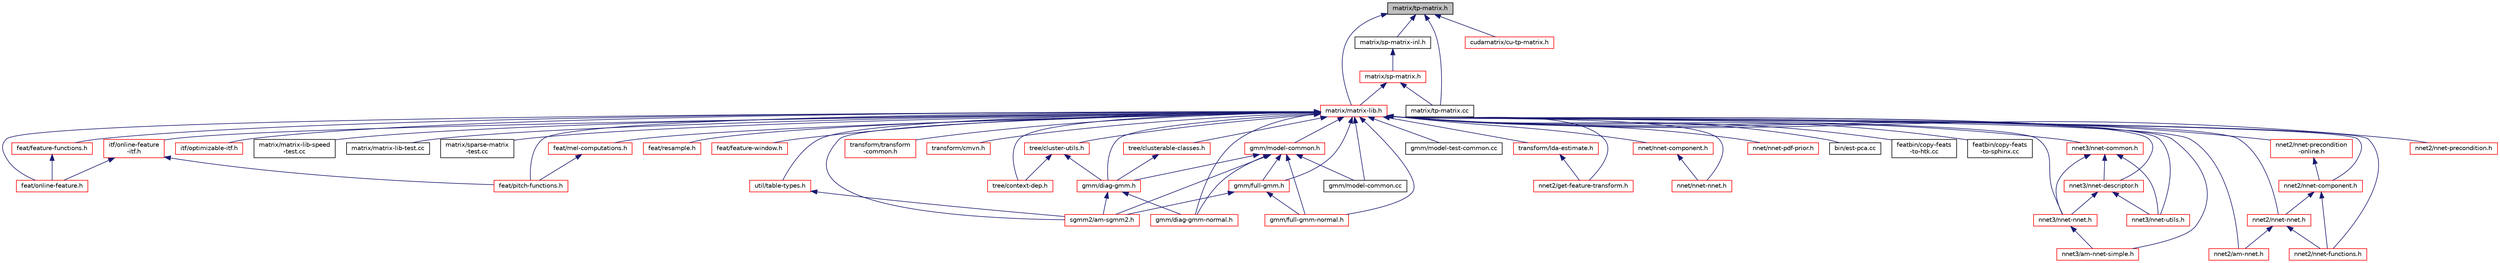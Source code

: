 digraph "matrix/tp-matrix.h"
{
  edge [fontname="Helvetica",fontsize="10",labelfontname="Helvetica",labelfontsize="10"];
  node [fontname="Helvetica",fontsize="10",shape=record];
  Node28 [label="matrix/tp-matrix.h",height=0.2,width=0.4,color="black", fillcolor="grey75", style="filled", fontcolor="black"];
  Node28 -> Node29 [dir="back",color="midnightblue",fontsize="10",style="solid",fontname="Helvetica"];
  Node29 [label="matrix/sp-matrix-inl.h",height=0.2,width=0.4,color="black", fillcolor="white", style="filled",URL="$sp-matrix-inl_8h.html"];
  Node29 -> Node30 [dir="back",color="midnightblue",fontsize="10",style="solid",fontname="Helvetica"];
  Node30 [label="matrix/sp-matrix.h",height=0.2,width=0.4,color="red", fillcolor="white", style="filled",URL="$sp-matrix_8h.html"];
  Node30 -> Node31 [dir="back",color="midnightblue",fontsize="10",style="solid",fontname="Helvetica"];
  Node31 [label="matrix/matrix-lib.h",height=0.2,width=0.4,color="red", fillcolor="white", style="filled",URL="$matrix-lib_8h.html"];
  Node31 -> Node32 [dir="back",color="midnightblue",fontsize="10",style="solid",fontname="Helvetica"];
  Node32 [label="itf/online-feature\l-itf.h",height=0.2,width=0.4,color="red", fillcolor="white", style="filled",URL="$online-feature-itf_8h.html"];
  Node32 -> Node33 [dir="back",color="midnightblue",fontsize="10",style="solid",fontname="Helvetica"];
  Node33 [label="feat/online-feature.h",height=0.2,width=0.4,color="red", fillcolor="white", style="filled",URL="$online-feature_8h.html"];
  Node32 -> Node38 [dir="back",color="midnightblue",fontsize="10",style="solid",fontname="Helvetica"];
  Node38 [label="feat/pitch-functions.h",height=0.2,width=0.4,color="red", fillcolor="white", style="filled",URL="$pitch-functions_8h.html"];
  Node31 -> Node47 [dir="back",color="midnightblue",fontsize="10",style="solid",fontname="Helvetica"];
  Node47 [label="itf/optimizable-itf.h",height=0.2,width=0.4,color="red", fillcolor="white", style="filled",URL="$optimizable-itf_8h.html"];
  Node31 -> Node49 [dir="back",color="midnightblue",fontsize="10",style="solid",fontname="Helvetica"];
  Node49 [label="matrix/matrix-lib-speed\l-test.cc",height=0.2,width=0.4,color="black", fillcolor="white", style="filled",URL="$matrix-lib-speed-test_8cc.html"];
  Node31 -> Node50 [dir="back",color="midnightblue",fontsize="10",style="solid",fontname="Helvetica"];
  Node50 [label="matrix/matrix-lib-test.cc",height=0.2,width=0.4,color="black", fillcolor="white", style="filled",URL="$matrix-lib-test_8cc.html"];
  Node31 -> Node51 [dir="back",color="midnightblue",fontsize="10",style="solid",fontname="Helvetica"];
  Node51 [label="matrix/sparse-matrix\l-test.cc",height=0.2,width=0.4,color="black", fillcolor="white", style="filled",URL="$sparse-matrix-test_8cc.html"];
  Node31 -> Node52 [dir="back",color="midnightblue",fontsize="10",style="solid",fontname="Helvetica"];
  Node52 [label="util/table-types.h",height=0.2,width=0.4,color="red", fillcolor="white", style="filled",URL="$table-types_8h.html"];
  Node52 -> Node822 [dir="back",color="midnightblue",fontsize="10",style="solid",fontname="Helvetica"];
  Node822 [label="sgmm2/am-sgmm2.h",height=0.2,width=0.4,color="red", fillcolor="white", style="filled",URL="$am-sgmm2_8h.html"];
  Node31 -> Node54 [dir="back",color="midnightblue",fontsize="10",style="solid",fontname="Helvetica"];
  Node54 [label="feat/resample.h",height=0.2,width=0.4,color="red", fillcolor="white", style="filled",URL="$resample_8h.html",tooltip="] "];
  Node31 -> Node79 [dir="back",color="midnightblue",fontsize="10",style="solid",fontname="Helvetica"];
  Node79 [label="feat/feature-window.h",height=0.2,width=0.4,color="red", fillcolor="white", style="filled",URL="$feature-window_8h.html"];
  Node31 -> Node89 [dir="back",color="midnightblue",fontsize="10",style="solid",fontname="Helvetica"];
  Node89 [label="feat/feature-functions.h",height=0.2,width=0.4,color="red", fillcolor="white", style="filled",URL="$feature-functions_8h.html"];
  Node89 -> Node33 [dir="back",color="midnightblue",fontsize="10",style="solid",fontname="Helvetica"];
  Node31 -> Node100 [dir="back",color="midnightblue",fontsize="10",style="solid",fontname="Helvetica"];
  Node100 [label="feat/mel-computations.h",height=0.2,width=0.4,color="red", fillcolor="white", style="filled",URL="$mel-computations_8h.html"];
  Node100 -> Node38 [dir="back",color="midnightblue",fontsize="10",style="solid",fontname="Helvetica"];
  Node31 -> Node33 [dir="back",color="midnightblue",fontsize="10",style="solid",fontname="Helvetica"];
  Node31 -> Node837 [dir="back",color="midnightblue",fontsize="10",style="solid",fontname="Helvetica"];
  Node837 [label="transform/transform\l-common.h",height=0.2,width=0.4,color="red", fillcolor="white", style="filled",URL="$transform-common_8h.html"];
  Node31 -> Node849 [dir="back",color="midnightblue",fontsize="10",style="solid",fontname="Helvetica"];
  Node849 [label="transform/cmvn.h",height=0.2,width=0.4,color="red", fillcolor="white", style="filled",URL="$cmvn_8h.html"];
  Node31 -> Node38 [dir="back",color="midnightblue",fontsize="10",style="solid",fontname="Helvetica"];
  Node31 -> Node851 [dir="back",color="midnightblue",fontsize="10",style="solid",fontname="Helvetica"];
  Node851 [label="tree/context-dep.h",height=0.2,width=0.4,color="red", fillcolor="white", style="filled",URL="$context-dep_8h.html"];
  Node31 -> Node899 [dir="back",color="midnightblue",fontsize="10",style="solid",fontname="Helvetica"];
  Node899 [label="tree/cluster-utils.h",height=0.2,width=0.4,color="red", fillcolor="white", style="filled",URL="$cluster-utils_8h.html"];
  Node899 -> Node851 [dir="back",color="midnightblue",fontsize="10",style="solid",fontname="Helvetica"];
  Node899 -> Node902 [dir="back",color="midnightblue",fontsize="10",style="solid",fontname="Helvetica"];
  Node902 [label="gmm/diag-gmm.h",height=0.2,width=0.4,color="red", fillcolor="white", style="filled",URL="$diag-gmm_8h.html"];
  Node902 -> Node909 [dir="back",color="midnightblue",fontsize="10",style="solid",fontname="Helvetica"];
  Node909 [label="gmm/diag-gmm-normal.h",height=0.2,width=0.4,color="red", fillcolor="white", style="filled",URL="$diag-gmm-normal_8h.html"];
  Node902 -> Node822 [dir="back",color="midnightblue",fontsize="10",style="solid",fontname="Helvetica"];
  Node31 -> Node920 [dir="back",color="midnightblue",fontsize="10",style="solid",fontname="Helvetica"];
  Node920 [label="tree/clusterable-classes.h",height=0.2,width=0.4,color="red", fillcolor="white", style="filled",URL="$clusterable-classes_8h.html"];
  Node920 -> Node902 [dir="back",color="midnightblue",fontsize="10",style="solid",fontname="Helvetica"];
  Node31 -> Node922 [dir="back",color="midnightblue",fontsize="10",style="solid",fontname="Helvetica"];
  Node922 [label="gmm/model-common.h",height=0.2,width=0.4,color="red", fillcolor="white", style="filled",URL="$model-common_8h.html"];
  Node922 -> Node902 [dir="back",color="midnightblue",fontsize="10",style="solid",fontname="Helvetica"];
  Node922 -> Node923 [dir="back",color="midnightblue",fontsize="10",style="solid",fontname="Helvetica"];
  Node923 [label="gmm/full-gmm.h",height=0.2,width=0.4,color="red", fillcolor="white", style="filled",URL="$full-gmm_8h.html"];
  Node923 -> Node924 [dir="back",color="midnightblue",fontsize="10",style="solid",fontname="Helvetica"];
  Node924 [label="gmm/full-gmm-normal.h",height=0.2,width=0.4,color="red", fillcolor="white", style="filled",URL="$full-gmm-normal_8h.html"];
  Node923 -> Node822 [dir="back",color="midnightblue",fontsize="10",style="solid",fontname="Helvetica"];
  Node922 -> Node909 [dir="back",color="midnightblue",fontsize="10",style="solid",fontname="Helvetica"];
  Node922 -> Node924 [dir="back",color="midnightblue",fontsize="10",style="solid",fontname="Helvetica"];
  Node922 -> Node926 [dir="back",color="midnightblue",fontsize="10",style="solid",fontname="Helvetica"];
  Node926 [label="gmm/model-common.cc",height=0.2,width=0.4,color="black", fillcolor="white", style="filled",URL="$model-common_8cc.html"];
  Node922 -> Node822 [dir="back",color="midnightblue",fontsize="10",style="solid",fontname="Helvetica"];
  Node31 -> Node902 [dir="back",color="midnightblue",fontsize="10",style="solid",fontname="Helvetica"];
  Node31 -> Node923 [dir="back",color="midnightblue",fontsize="10",style="solid",fontname="Helvetica"];
  Node31 -> Node909 [dir="back",color="midnightblue",fontsize="10",style="solid",fontname="Helvetica"];
  Node31 -> Node924 [dir="back",color="midnightblue",fontsize="10",style="solid",fontname="Helvetica"];
  Node31 -> Node926 [dir="back",color="midnightblue",fontsize="10",style="solid",fontname="Helvetica"];
  Node31 -> Node906 [dir="back",color="midnightblue",fontsize="10",style="solid",fontname="Helvetica"];
  Node906 [label="gmm/model-test-common.cc",height=0.2,width=0.4,color="black", fillcolor="white", style="filled",URL="$model-test-common_8cc.html"];
  Node31 -> Node173 [dir="back",color="midnightblue",fontsize="10",style="solid",fontname="Helvetica"];
  Node173 [label="transform/lda-estimate.h",height=0.2,width=0.4,color="red", fillcolor="white", style="filled",URL="$lda-estimate_8h.html"];
  Node173 -> Node178 [dir="back",color="midnightblue",fontsize="10",style="solid",fontname="Helvetica"];
  Node178 [label="nnet2/get-feature-transform.h",height=0.2,width=0.4,color="red", fillcolor="white", style="filled",URL="$get-feature-transform_8h.html",tooltip="This file is modified from transform/lda-estimate.h It contains a class intended to be used in precon..."];
  Node31 -> Node927 [dir="back",color="midnightblue",fontsize="10",style="solid",fontname="Helvetica"];
  Node927 [label="nnet/nnet-component.h",height=0.2,width=0.4,color="red", fillcolor="white", style="filled",URL="$nnet-component_8h.html"];
  Node927 -> Node928 [dir="back",color="midnightblue",fontsize="10",style="solid",fontname="Helvetica"];
  Node928 [label="nnet/nnet-nnet.h",height=0.2,width=0.4,color="red", fillcolor="white", style="filled",URL="$nnet-nnet_8h.html"];
  Node31 -> Node928 [dir="back",color="midnightblue",fontsize="10",style="solid",fontname="Helvetica"];
  Node31 -> Node444 [dir="back",color="midnightblue",fontsize="10",style="solid",fontname="Helvetica"];
  Node444 [label="nnet/nnet-pdf-prior.h",height=0.2,width=0.4,color="red", fillcolor="white", style="filled",URL="$nnet-pdf-prior_8h.html"];
  Node31 -> Node469 [dir="back",color="midnightblue",fontsize="10",style="solid",fontname="Helvetica"];
  Node469 [label="bin/est-pca.cc",height=0.2,width=0.4,color="black", fillcolor="white", style="filled",URL="$est-pca_8cc.html"];
  Node31 -> Node553 [dir="back",color="midnightblue",fontsize="10",style="solid",fontname="Helvetica"];
  Node553 [label="featbin/copy-feats\l-to-htk.cc",height=0.2,width=0.4,color="black", fillcolor="white", style="filled",URL="$copy-feats-to-htk_8cc.html"];
  Node31 -> Node554 [dir="back",color="midnightblue",fontsize="10",style="solid",fontname="Helvetica"];
  Node554 [label="featbin/copy-feats\l-to-sphinx.cc",height=0.2,width=0.4,color="black", fillcolor="white", style="filled",URL="$copy-feats-to-sphinx_8cc.html"];
  Node31 -> Node590 [dir="back",color="midnightblue",fontsize="10",style="solid",fontname="Helvetica"];
  Node590 [label="nnet3/nnet-common.h",height=0.2,width=0.4,color="red", fillcolor="white", style="filled",URL="$nnet-common_8h.html"];
  Node590 -> Node638 [dir="back",color="midnightblue",fontsize="10",style="solid",fontname="Helvetica"];
  Node638 [label="nnet3/nnet-nnet.h",height=0.2,width=0.4,color="red", fillcolor="white", style="filled",URL="$_2nnet-nnet_8h.html"];
  Node638 -> Node668 [dir="back",color="midnightblue",fontsize="10",style="solid",fontname="Helvetica"];
  Node668 [label="nnet3/am-nnet-simple.h",height=0.2,width=0.4,color="red", fillcolor="white", style="filled",URL="$am-nnet-simple_8h.html"];
  Node590 -> Node678 [dir="back",color="midnightblue",fontsize="10",style="solid",fontname="Helvetica"];
  Node678 [label="nnet3/nnet-descriptor.h",height=0.2,width=0.4,color="red", fillcolor="white", style="filled",URL="$nnet-descriptor_8h.html",tooltip="This file contains class definitions for classes ForwardingDescriptor, SumDescriptor and Descriptor..."];
  Node678 -> Node638 [dir="back",color="midnightblue",fontsize="10",style="solid",fontname="Helvetica"];
  Node678 -> Node652 [dir="back",color="midnightblue",fontsize="10",style="solid",fontname="Helvetica"];
  Node652 [label="nnet3/nnet-utils.h",height=0.2,width=0.4,color="red", fillcolor="white", style="filled",URL="$_2nnet-utils_8h.html",tooltip="This file contains some miscellaneous functions dealing with class Nnet. "];
  Node590 -> Node652 [dir="back",color="midnightblue",fontsize="10",style="solid",fontname="Helvetica"];
  Node31 -> Node638 [dir="back",color="midnightblue",fontsize="10",style="solid",fontname="Helvetica"];
  Node31 -> Node678 [dir="back",color="midnightblue",fontsize="10",style="solid",fontname="Helvetica"];
  Node31 -> Node668 [dir="back",color="midnightblue",fontsize="10",style="solid",fontname="Helvetica"];
  Node31 -> Node652 [dir="back",color="midnightblue",fontsize="10",style="solid",fontname="Helvetica"];
  Node31 -> Node822 [dir="back",color="midnightblue",fontsize="10",style="solid",fontname="Helvetica"];
  Node31 -> Node930 [dir="back",color="midnightblue",fontsize="10",style="solid",fontname="Helvetica"];
  Node930 [label="nnet2/am-nnet.h",height=0.2,width=0.4,color="red", fillcolor="white", style="filled",URL="$am-nnet_8h.html"];
  Node31 -> Node932 [dir="back",color="midnightblue",fontsize="10",style="solid",fontname="Helvetica"];
  Node932 [label="nnet2/nnet-nnet.h",height=0.2,width=0.4,color="red", fillcolor="white", style="filled",URL="$_2nnet-nnet_8h.html"];
  Node932 -> Node930 [dir="back",color="midnightblue",fontsize="10",style="solid",fontname="Helvetica"];
  Node932 -> Node940 [dir="back",color="midnightblue",fontsize="10",style="solid",fontname="Helvetica"];
  Node940 [label="nnet2/nnet-functions.h",height=0.2,width=0.4,color="red", fillcolor="white", style="filled",URL="$nnet-functions_8h.html"];
  Node31 -> Node945 [dir="back",color="midnightblue",fontsize="10",style="solid",fontname="Helvetica"];
  Node945 [label="nnet2/nnet-component.h",height=0.2,width=0.4,color="red", fillcolor="white", style="filled",URL="$_2nnet-component_8h.html"];
  Node945 -> Node932 [dir="back",color="midnightblue",fontsize="10",style="solid",fontname="Helvetica"];
  Node945 -> Node940 [dir="back",color="midnightblue",fontsize="10",style="solid",fontname="Helvetica"];
  Node31 -> Node947 [dir="back",color="midnightblue",fontsize="10",style="solid",fontname="Helvetica"];
  Node947 [label="nnet2/nnet-precondition\l-online.h",height=0.2,width=0.4,color="red", fillcolor="white", style="filled",URL="$nnet-precondition-online_8h.html"];
  Node947 -> Node945 [dir="back",color="midnightblue",fontsize="10",style="solid",fontname="Helvetica"];
  Node31 -> Node178 [dir="back",color="midnightblue",fontsize="10",style="solid",fontname="Helvetica"];
  Node31 -> Node949 [dir="back",color="midnightblue",fontsize="10",style="solid",fontname="Helvetica"];
  Node949 [label="nnet2/nnet-precondition.h",height=0.2,width=0.4,color="red", fillcolor="white", style="filled",URL="$nnet-precondition_8h.html"];
  Node31 -> Node940 [dir="back",color="midnightblue",fontsize="10",style="solid",fontname="Helvetica"];
  Node30 -> Node964 [dir="back",color="midnightblue",fontsize="10",style="solid",fontname="Helvetica"];
  Node964 [label="matrix/tp-matrix.cc",height=0.2,width=0.4,color="black", fillcolor="white", style="filled",URL="$tp-matrix_8cc.html"];
  Node28 -> Node31 [dir="back",color="midnightblue",fontsize="10",style="solid",fontname="Helvetica"];
  Node28 -> Node964 [dir="back",color="midnightblue",fontsize="10",style="solid",fontname="Helvetica"];
  Node28 -> Node978 [dir="back",color="midnightblue",fontsize="10",style="solid",fontname="Helvetica"];
  Node978 [label="cudamatrix/cu-tp-matrix.h",height=0.2,width=0.4,color="red", fillcolor="white", style="filled",URL="$cu-tp-matrix_8h.html"];
}
